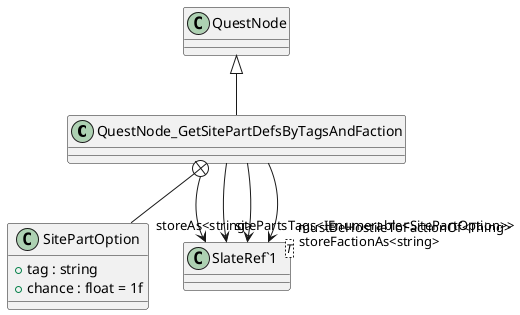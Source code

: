 @startuml
class QuestNode_GetSitePartDefsByTagsAndFaction {
}
class SitePartOption {
    + tag : string
    + chance : float = 1f
}
class "SlateRef`1"<T> {
}
QuestNode <|-- QuestNode_GetSitePartDefsByTagsAndFaction
QuestNode_GetSitePartDefsByTagsAndFaction --> "sitePartsTags<IEnumerable<SitePartOption>>" "SlateRef`1"
QuestNode_GetSitePartDefsByTagsAndFaction --> "storeAs<string>" "SlateRef`1"
QuestNode_GetSitePartDefsByTagsAndFaction --> "storeFactionAs<string>" "SlateRef`1"
QuestNode_GetSitePartDefsByTagsAndFaction --> "mustBeHostileToFactionOf<Thing>" "SlateRef`1"
QuestNode_GetSitePartDefsByTagsAndFaction +-- SitePartOption
@enduml
